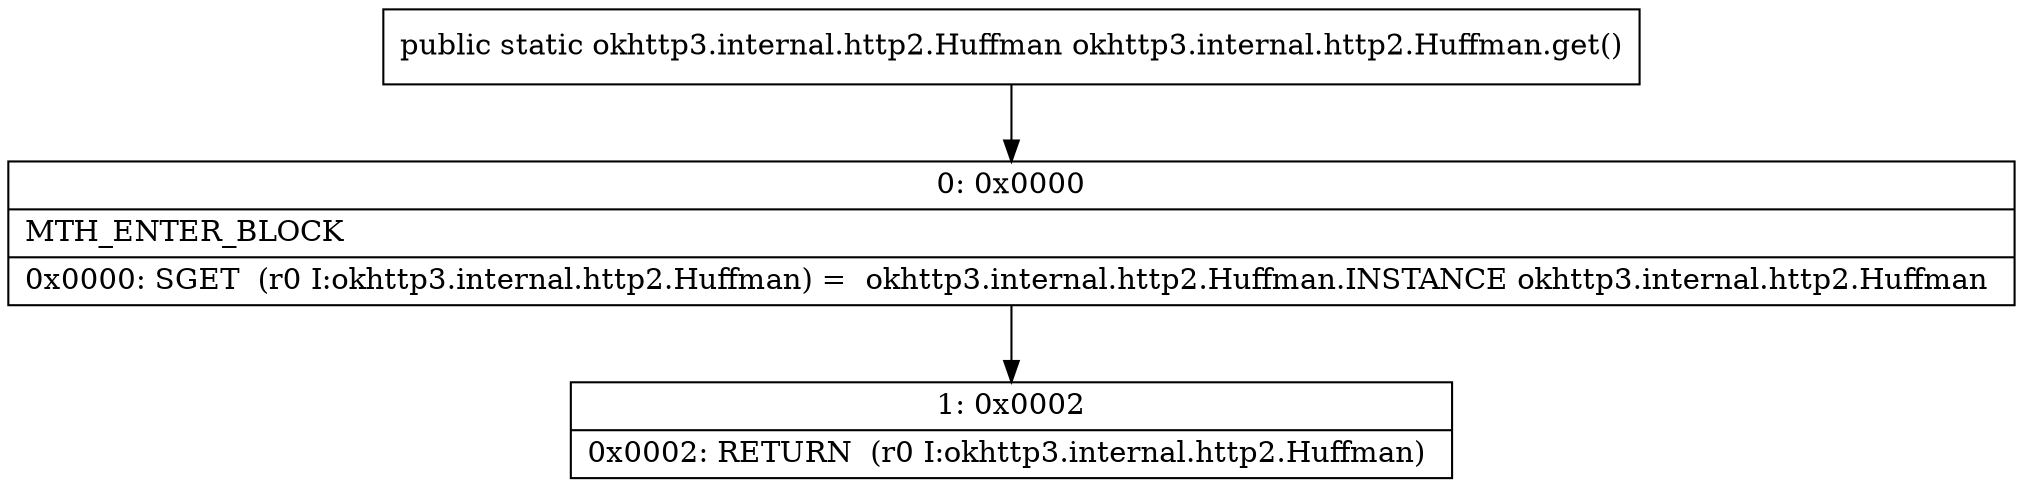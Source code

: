 digraph "CFG forokhttp3.internal.http2.Huffman.get()Lokhttp3\/internal\/http2\/Huffman;" {
Node_0 [shape=record,label="{0\:\ 0x0000|MTH_ENTER_BLOCK\l|0x0000: SGET  (r0 I:okhttp3.internal.http2.Huffman) =  okhttp3.internal.http2.Huffman.INSTANCE okhttp3.internal.http2.Huffman \l}"];
Node_1 [shape=record,label="{1\:\ 0x0002|0x0002: RETURN  (r0 I:okhttp3.internal.http2.Huffman) \l}"];
MethodNode[shape=record,label="{public static okhttp3.internal.http2.Huffman okhttp3.internal.http2.Huffman.get() }"];
MethodNode -> Node_0;
Node_0 -> Node_1;
}


